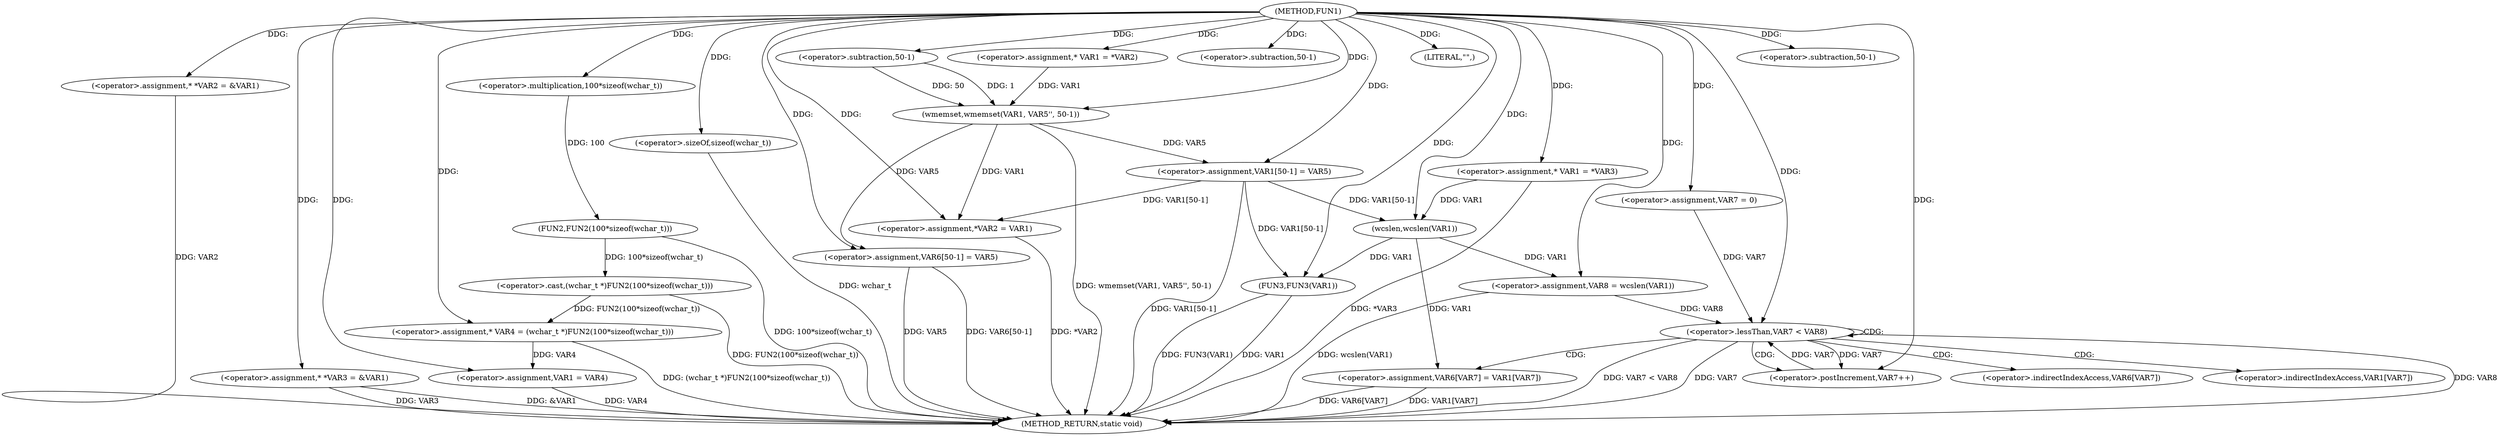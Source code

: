 digraph FUN1 {  
"1000100" [label = "(METHOD,FUN1)" ]
"1000189" [label = "(METHOD_RETURN,static void)" ]
"1000104" [label = "(<operator>.assignment,* *VAR2 = &VAR1)" ]
"1000109" [label = "(<operator>.assignment,* *VAR3 = &VAR1)" ]
"1000114" [label = "(<operator>.assignment,* VAR4 = (wchar_t *)FUN2(100*sizeof(wchar_t)))" ]
"1000116" [label = "(<operator>.cast,(wchar_t *)FUN2(100*sizeof(wchar_t)))" ]
"1000118" [label = "(FUN2,FUN2(100*sizeof(wchar_t)))" ]
"1000119" [label = "(<operator>.multiplication,100*sizeof(wchar_t))" ]
"1000121" [label = "(<operator>.sizeOf,sizeof(wchar_t))" ]
"1000123" [label = "(<operator>.assignment,VAR1 = VAR4)" ]
"1000128" [label = "(<operator>.assignment,* VAR1 = *VAR2)" ]
"1000132" [label = "(wmemset,wmemset(VAR1, VAR5'', 50-1))" ]
"1000135" [label = "(<operator>.subtraction,50-1)" ]
"1000138" [label = "(<operator>.assignment,VAR1[50-1] = VAR5)" ]
"1000141" [label = "(<operator>.subtraction,50-1)" ]
"1000145" [label = "(<operator>.assignment,*VAR2 = VAR1)" ]
"1000151" [label = "(<operator>.assignment,* VAR1 = *VAR3)" ]
"1000156" [label = "(LITERAL,\"\",)" ]
"1000159" [label = "(<operator>.assignment,VAR8 = wcslen(VAR1))" ]
"1000161" [label = "(wcslen,wcslen(VAR1))" ]
"1000164" [label = "(<operator>.assignment,VAR7 = 0)" ]
"1000167" [label = "(<operator>.lessThan,VAR7 < VAR8)" ]
"1000170" [label = "(<operator>.postIncrement,VAR7++)" ]
"1000173" [label = "(<operator>.assignment,VAR6[VAR7] = VAR1[VAR7])" ]
"1000180" [label = "(<operator>.assignment,VAR6[50-1] = VAR5)" ]
"1000183" [label = "(<operator>.subtraction,50-1)" ]
"1000187" [label = "(FUN3,FUN3(VAR1))" ]
"1000174" [label = "(<operator>.indirectIndexAccess,VAR6[VAR7])" ]
"1000177" [label = "(<operator>.indirectIndexAccess,VAR1[VAR7])" ]
  "1000187" -> "1000189"  [ label = "DDG: FUN3(VAR1)"] 
  "1000123" -> "1000189"  [ label = "DDG: VAR4"] 
  "1000167" -> "1000189"  [ label = "DDG: VAR8"] 
  "1000104" -> "1000189"  [ label = "DDG: VAR2"] 
  "1000167" -> "1000189"  [ label = "DDG: VAR7 < VAR8"] 
  "1000180" -> "1000189"  [ label = "DDG: VAR6[50-1]"] 
  "1000151" -> "1000189"  [ label = "DDG: *VAR3"] 
  "1000116" -> "1000189"  [ label = "DDG: FUN2(100*sizeof(wchar_t))"] 
  "1000118" -> "1000189"  [ label = "DDG: 100*sizeof(wchar_t)"] 
  "1000145" -> "1000189"  [ label = "DDG: *VAR2"] 
  "1000187" -> "1000189"  [ label = "DDG: VAR1"] 
  "1000167" -> "1000189"  [ label = "DDG: VAR7"] 
  "1000180" -> "1000189"  [ label = "DDG: VAR5"] 
  "1000132" -> "1000189"  [ label = "DDG: wmemset(VAR1, VAR5'', 50-1)"] 
  "1000138" -> "1000189"  [ label = "DDG: VAR1[50-1]"] 
  "1000109" -> "1000189"  [ label = "DDG: VAR3"] 
  "1000121" -> "1000189"  [ label = "DDG: wchar_t"] 
  "1000173" -> "1000189"  [ label = "DDG: VAR1[VAR7]"] 
  "1000114" -> "1000189"  [ label = "DDG: (wchar_t *)FUN2(100*sizeof(wchar_t))"] 
  "1000109" -> "1000189"  [ label = "DDG: &VAR1"] 
  "1000159" -> "1000189"  [ label = "DDG: wcslen(VAR1)"] 
  "1000173" -> "1000189"  [ label = "DDG: VAR6[VAR7]"] 
  "1000100" -> "1000104"  [ label = "DDG: "] 
  "1000100" -> "1000109"  [ label = "DDG: "] 
  "1000116" -> "1000114"  [ label = "DDG: FUN2(100*sizeof(wchar_t))"] 
  "1000100" -> "1000114"  [ label = "DDG: "] 
  "1000118" -> "1000116"  [ label = "DDG: 100*sizeof(wchar_t)"] 
  "1000119" -> "1000118"  [ label = "DDG: 100"] 
  "1000100" -> "1000119"  [ label = "DDG: "] 
  "1000100" -> "1000121"  [ label = "DDG: "] 
  "1000114" -> "1000123"  [ label = "DDG: VAR4"] 
  "1000100" -> "1000123"  [ label = "DDG: "] 
  "1000100" -> "1000128"  [ label = "DDG: "] 
  "1000128" -> "1000132"  [ label = "DDG: VAR1"] 
  "1000100" -> "1000132"  [ label = "DDG: "] 
  "1000135" -> "1000132"  [ label = "DDG: 50"] 
  "1000135" -> "1000132"  [ label = "DDG: 1"] 
  "1000100" -> "1000135"  [ label = "DDG: "] 
  "1000132" -> "1000138"  [ label = "DDG: VAR5"] 
  "1000100" -> "1000138"  [ label = "DDG: "] 
  "1000100" -> "1000141"  [ label = "DDG: "] 
  "1000138" -> "1000145"  [ label = "DDG: VAR1[50-1]"] 
  "1000132" -> "1000145"  [ label = "DDG: VAR1"] 
  "1000100" -> "1000145"  [ label = "DDG: "] 
  "1000100" -> "1000151"  [ label = "DDG: "] 
  "1000100" -> "1000156"  [ label = "DDG: "] 
  "1000161" -> "1000159"  [ label = "DDG: VAR1"] 
  "1000100" -> "1000159"  [ label = "DDG: "] 
  "1000138" -> "1000161"  [ label = "DDG: VAR1[50-1]"] 
  "1000151" -> "1000161"  [ label = "DDG: VAR1"] 
  "1000100" -> "1000161"  [ label = "DDG: "] 
  "1000100" -> "1000164"  [ label = "DDG: "] 
  "1000170" -> "1000167"  [ label = "DDG: VAR7"] 
  "1000164" -> "1000167"  [ label = "DDG: VAR7"] 
  "1000100" -> "1000167"  [ label = "DDG: "] 
  "1000159" -> "1000167"  [ label = "DDG: VAR8"] 
  "1000167" -> "1000170"  [ label = "DDG: VAR7"] 
  "1000100" -> "1000170"  [ label = "DDG: "] 
  "1000161" -> "1000173"  [ label = "DDG: VAR1"] 
  "1000100" -> "1000180"  [ label = "DDG: "] 
  "1000132" -> "1000180"  [ label = "DDG: VAR5"] 
  "1000100" -> "1000183"  [ label = "DDG: "] 
  "1000138" -> "1000187"  [ label = "DDG: VAR1[50-1]"] 
  "1000161" -> "1000187"  [ label = "DDG: VAR1"] 
  "1000100" -> "1000187"  [ label = "DDG: "] 
  "1000167" -> "1000170"  [ label = "CDG: "] 
  "1000167" -> "1000177"  [ label = "CDG: "] 
  "1000167" -> "1000174"  [ label = "CDG: "] 
  "1000167" -> "1000167"  [ label = "CDG: "] 
  "1000167" -> "1000173"  [ label = "CDG: "] 
}
